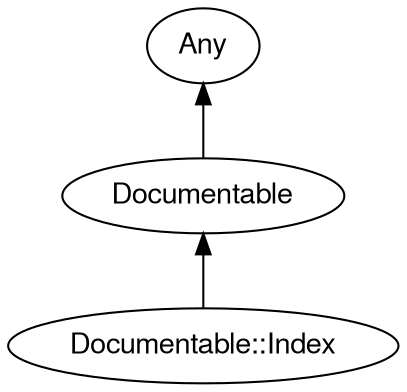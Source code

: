 digraph "perl6-type-graph" {
    rankdir=BT;
    splines=polyline;
    overlap=false; 
    // Types
    "Documentable::Index" [color="#000000", fontcolor="#000000", href="/type/Documentable::Index", fontname="FreeSans"];
    "Any" [color="#000000", fontcolor="#000000", href="/type/Any", fontname="FreeSans"];
    "Documentable" [color="#000000", fontcolor="#000000", href="/type/Documentable", fontname="FreeSans"];

    // Superclasses
    "Documentable::Index" -> "Documentable" [color="#000000"];
    "Documentable" -> "Any" [color="#000000"];

    // Roles
}
